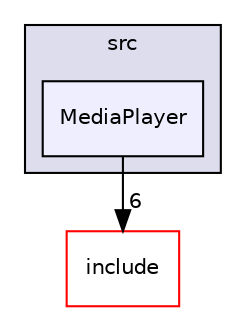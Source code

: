 digraph "/workplace/avs-device-sdk/AVSCommon/Utils/src/MediaPlayer" {
  compound=true
  node [ fontsize="10", fontname="Helvetica"];
  edge [ labelfontsize="10", labelfontname="Helvetica"];
  subgraph clusterdir_93a54634d0ab52618b36b15672961616 {
    graph [ bgcolor="#ddddee", pencolor="black", label="src" fontname="Helvetica", fontsize="10", URL="dir_93a54634d0ab52618b36b15672961616.html"]
  dir_f2f8b96cc5f875b1ad808827115900eb [shape=box, label="MediaPlayer", style="filled", fillcolor="#eeeeff", pencolor="black", URL="dir_f2f8b96cc5f875b1ad808827115900eb.html"];
  }
  dir_957fc395b73dfe8b64ee3f74464f588a [shape=box label="include" fillcolor="white" style="filled" color="red" URL="dir_957fc395b73dfe8b64ee3f74464f588a.html"];
  dir_f2f8b96cc5f875b1ad808827115900eb->dir_957fc395b73dfe8b64ee3f74464f588a [headlabel="6", labeldistance=1.5 headhref="dir_000231_000192.html"];
}
